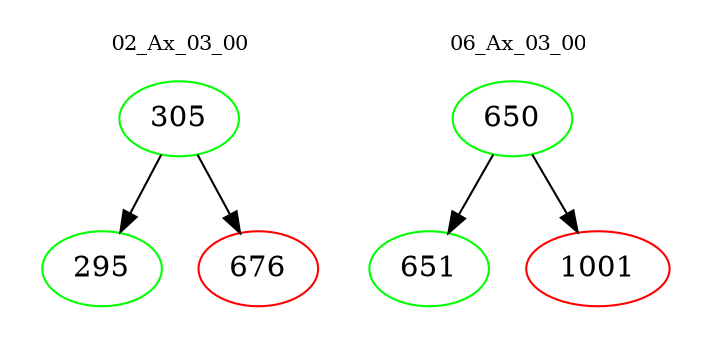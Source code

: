 digraph{
subgraph cluster_0 {
color = white
label = "02_Ax_03_00";
fontsize=10;
T0_305 [label="305", color="green"]
T0_305 -> T0_295 [color="black"]
T0_295 [label="295", color="green"]
T0_305 -> T0_676 [color="black"]
T0_676 [label="676", color="red"]
}
subgraph cluster_1 {
color = white
label = "06_Ax_03_00";
fontsize=10;
T1_650 [label="650", color="green"]
T1_650 -> T1_651 [color="black"]
T1_651 [label="651", color="green"]
T1_650 -> T1_1001 [color="black"]
T1_1001 [label="1001", color="red"]
}
}
